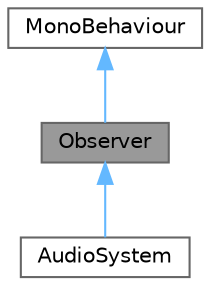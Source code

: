 digraph "Observer"
{
 // LATEX_PDF_SIZE
  bgcolor="transparent";
  edge [fontname=Helvetica,fontsize=10,labelfontname=Helvetica,labelfontsize=10];
  node [fontname=Helvetica,fontsize=10,shape=box,height=0.2,width=0.4];
  Node1 [label="Observer",height=0.2,width=0.4,color="gray40", fillcolor="grey60", style="filled", fontcolor="black",tooltip="Abstract class used in Observer Pattern Deals with reacting to notification types"];
  Node2 -> Node1 [dir="back",color="steelblue1",style="solid"];
  Node2 [label="MonoBehaviour",height=0.2,width=0.4,color="gray40", fillcolor="white", style="filled",tooltip=" "];
  Node1 -> Node3 [dir="back",color="steelblue1",style="solid"];
  Node3 [label="AudioSystem",height=0.2,width=0.4,color="gray40", fillcolor="white", style="filled",URL="$class_audio_system.html",tooltip="Deals with calling the correct audio based on the passed Notification Type from Subject"];
}

